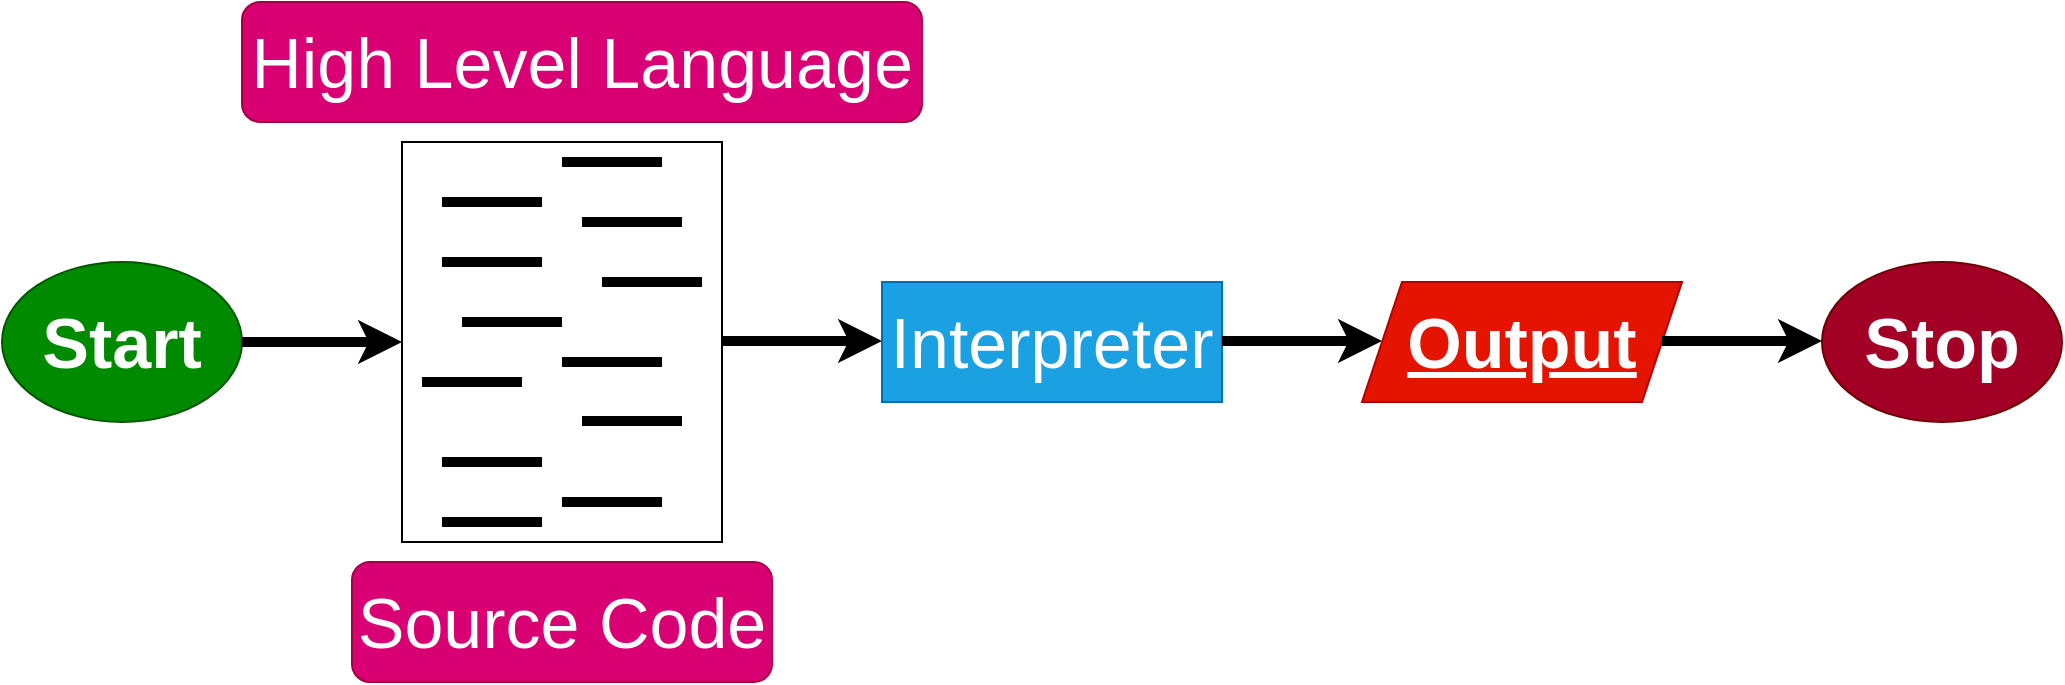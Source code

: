 <mxfile>
    <diagram id="u4wJbul_dcXfoeyUGQjE" name="Page-1">
        <mxGraphModel dx="626" dy="500" grid="1" gridSize="10" guides="1" tooltips="1" connect="1" arrows="1" fold="1" page="1" pageScale="1" pageWidth="850" pageHeight="1100" math="0" shadow="0">
            <root>
                <mxCell id="0"/>
                <mxCell id="1" parent="0"/>
                <mxCell id="2" value="&lt;font style=&quot;font-size: 35px;&quot;&gt;&lt;b&gt;Start&lt;/b&gt;&lt;/font&gt;" style="ellipse;whiteSpace=wrap;html=1;fillColor=#008a00;fontColor=#ffffff;strokeColor=#005700;" vertex="1" parent="1">
                    <mxGeometry x="40" y="500" width="120" height="80" as="geometry"/>
                </mxCell>
                <mxCell id="3" value="" style="endArrow=classic;html=1;exitX=1;exitY=0.5;exitDx=0;exitDy=0;strokeWidth=5;" edge="1" parent="1" source="2">
                    <mxGeometry width="50" height="50" relative="1" as="geometry">
                        <mxPoint x="230" y="560" as="sourcePoint"/>
                        <mxPoint x="240" y="540" as="targetPoint"/>
                    </mxGeometry>
                </mxCell>
                <mxCell id="5" value="" style="rounded=0;whiteSpace=wrap;html=1;fontSize=35;fillColor=#FFFFFF;" vertex="1" parent="1">
                    <mxGeometry x="240" y="440" width="160" height="200" as="geometry"/>
                </mxCell>
                <mxCell id="6" value="" style="endArrow=none;html=1;strokeWidth=5;fontSize=35;fontColor=#FFFFFF;strokeColor=#000000;" edge="1" parent="1">
                    <mxGeometry width="50" height="50" relative="1" as="geometry">
                        <mxPoint x="260" y="470" as="sourcePoint"/>
                        <mxPoint x="310" y="470" as="targetPoint"/>
                    </mxGeometry>
                </mxCell>
                <mxCell id="7" value="" style="endArrow=none;html=1;strokeWidth=5;fontSize=35;fontColor=#FFFFFF;strokeColor=#000000;" edge="1" parent="1">
                    <mxGeometry width="50" height="50" relative="1" as="geometry">
                        <mxPoint x="330" y="480" as="sourcePoint"/>
                        <mxPoint x="380" y="480" as="targetPoint"/>
                    </mxGeometry>
                </mxCell>
                <mxCell id="8" value="" style="endArrow=none;html=1;strokeWidth=5;fontSize=35;fontColor=#FFFFFF;strokeColor=#000000;" edge="1" parent="1">
                    <mxGeometry width="50" height="50" relative="1" as="geometry">
                        <mxPoint x="260" y="500" as="sourcePoint"/>
                        <mxPoint x="310" y="500" as="targetPoint"/>
                    </mxGeometry>
                </mxCell>
                <mxCell id="9" value="" style="endArrow=none;html=1;strokeWidth=5;fontSize=35;fontColor=#FFFFFF;strokeColor=#000000;" edge="1" parent="1">
                    <mxGeometry width="50" height="50" relative="1" as="geometry">
                        <mxPoint x="340" y="510" as="sourcePoint"/>
                        <mxPoint x="390" y="510" as="targetPoint"/>
                    </mxGeometry>
                </mxCell>
                <mxCell id="10" value="" style="endArrow=none;html=1;strokeWidth=5;fontSize=35;fontColor=#FFFFFF;strokeColor=#000000;" edge="1" parent="1">
                    <mxGeometry width="50" height="50" relative="1" as="geometry">
                        <mxPoint x="270" y="530" as="sourcePoint"/>
                        <mxPoint x="320" y="530" as="targetPoint"/>
                    </mxGeometry>
                </mxCell>
                <mxCell id="11" value="" style="endArrow=none;html=1;strokeWidth=5;fontSize=35;fontColor=#FFFFFF;strokeColor=#000000;" edge="1" parent="1">
                    <mxGeometry width="50" height="50" relative="1" as="geometry">
                        <mxPoint x="320" y="550" as="sourcePoint"/>
                        <mxPoint x="370" y="550" as="targetPoint"/>
                    </mxGeometry>
                </mxCell>
                <mxCell id="12" value="" style="endArrow=none;html=1;strokeWidth=5;fontSize=35;fontColor=#FFFFFF;strokeColor=#000000;" edge="1" parent="1">
                    <mxGeometry width="50" height="50" relative="1" as="geometry">
                        <mxPoint x="250" y="560" as="sourcePoint"/>
                        <mxPoint x="300" y="560" as="targetPoint"/>
                    </mxGeometry>
                </mxCell>
                <mxCell id="13" value="" style="endArrow=none;html=1;strokeWidth=5;fontSize=35;fontColor=#FFFFFF;strokeColor=#000000;" edge="1" parent="1">
                    <mxGeometry width="50" height="50" relative="1" as="geometry">
                        <mxPoint x="330" y="579.52" as="sourcePoint"/>
                        <mxPoint x="380" y="579.52" as="targetPoint"/>
                    </mxGeometry>
                </mxCell>
                <mxCell id="14" value="" style="endArrow=none;html=1;strokeWidth=5;fontSize=35;fontColor=#FFFFFF;strokeColor=#000000;" edge="1" parent="1">
                    <mxGeometry width="50" height="50" relative="1" as="geometry">
                        <mxPoint x="260" y="600" as="sourcePoint"/>
                        <mxPoint x="310" y="600" as="targetPoint"/>
                    </mxGeometry>
                </mxCell>
                <mxCell id="15" value="" style="endArrow=none;html=1;strokeWidth=5;fontSize=35;fontColor=#FFFFFF;strokeColor=#000000;" edge="1" parent="1">
                    <mxGeometry width="50" height="50" relative="1" as="geometry">
                        <mxPoint x="320" y="450" as="sourcePoint"/>
                        <mxPoint x="370" y="450" as="targetPoint"/>
                    </mxGeometry>
                </mxCell>
                <mxCell id="16" value="" style="endArrow=none;html=1;strokeWidth=5;fontSize=35;fontColor=#FFFFFF;strokeColor=#000000;" edge="1" parent="1">
                    <mxGeometry width="50" height="50" relative="1" as="geometry">
                        <mxPoint x="320" y="620" as="sourcePoint"/>
                        <mxPoint x="370" y="620" as="targetPoint"/>
                    </mxGeometry>
                </mxCell>
                <mxCell id="17" value="" style="endArrow=none;html=1;strokeWidth=5;fontSize=35;fontColor=#FFFFFF;strokeColor=#000000;" edge="1" parent="1">
                    <mxGeometry width="50" height="50" relative="1" as="geometry">
                        <mxPoint x="260" y="630" as="sourcePoint"/>
                        <mxPoint x="310" y="630" as="targetPoint"/>
                    </mxGeometry>
                </mxCell>
                <mxCell id="18" value="High Level Language" style="rounded=1;whiteSpace=wrap;html=1;fontSize=35;fontColor=#ffffff;fillColor=#d80073;strokeColor=#A50040;" vertex="1" parent="1">
                    <mxGeometry x="160" y="370" width="340" height="60" as="geometry"/>
                </mxCell>
                <mxCell id="19" value="Source Code" style="rounded=1;whiteSpace=wrap;html=1;fontSize=35;fontColor=#ffffff;fillColor=#d80073;strokeColor=#A50040;" vertex="1" parent="1">
                    <mxGeometry x="215" y="650" width="210" height="60" as="geometry"/>
                </mxCell>
                <mxCell id="20" value="" style="endArrow=classic;html=1;exitX=1;exitY=0.5;exitDx=0;exitDy=0;strokeWidth=5;" edge="1" parent="1">
                    <mxGeometry width="50" height="50" relative="1" as="geometry">
                        <mxPoint x="400" y="539.5" as="sourcePoint"/>
                        <mxPoint x="480.0" y="539.5" as="targetPoint"/>
                    </mxGeometry>
                </mxCell>
                <mxCell id="21" value="Interpreter" style="rounded=0;whiteSpace=wrap;html=1;fontSize=35;fontColor=#ffffff;fillColor=#1ba1e2;strokeColor=#006EAF;" vertex="1" parent="1">
                    <mxGeometry x="480" y="510" width="170" height="60" as="geometry"/>
                </mxCell>
                <mxCell id="22" value="" style="endArrow=classic;html=1;exitX=1;exitY=0.5;exitDx=0;exitDy=0;strokeWidth=5;" edge="1" parent="1">
                    <mxGeometry width="50" height="50" relative="1" as="geometry">
                        <mxPoint x="650" y="539.5" as="sourcePoint"/>
                        <mxPoint x="730" y="539.5" as="targetPoint"/>
                    </mxGeometry>
                </mxCell>
                <mxCell id="23" value="&lt;font style=&quot;font-size: 35px;&quot;&gt;&lt;b&gt;Stop&lt;/b&gt;&lt;/font&gt;" style="ellipse;whiteSpace=wrap;html=1;fillColor=#a20025;fontColor=#ffffff;strokeColor=#6F0000;" vertex="1" parent="1">
                    <mxGeometry x="950" y="500" width="120" height="80" as="geometry"/>
                </mxCell>
                <mxCell id="24" value="&lt;b&gt;&lt;u&gt;Output&lt;/u&gt;&lt;/b&gt;" style="shape=parallelogram;perimeter=parallelogramPerimeter;whiteSpace=wrap;html=1;fixedSize=1;fontSize=35;fontColor=#ffffff;fillColor=#e51400;strokeColor=#B20000;" vertex="1" parent="1">
                    <mxGeometry x="720" y="510" width="160" height="60" as="geometry"/>
                </mxCell>
                <mxCell id="25" value="" style="endArrow=classic;html=1;exitX=1;exitY=0.5;exitDx=0;exitDy=0;strokeWidth=5;" edge="1" parent="1">
                    <mxGeometry width="50" height="50" relative="1" as="geometry">
                        <mxPoint x="870" y="539.47" as="sourcePoint"/>
                        <mxPoint x="950" y="539.47" as="targetPoint"/>
                    </mxGeometry>
                </mxCell>
            </root>
        </mxGraphModel>
    </diagram>
</mxfile>